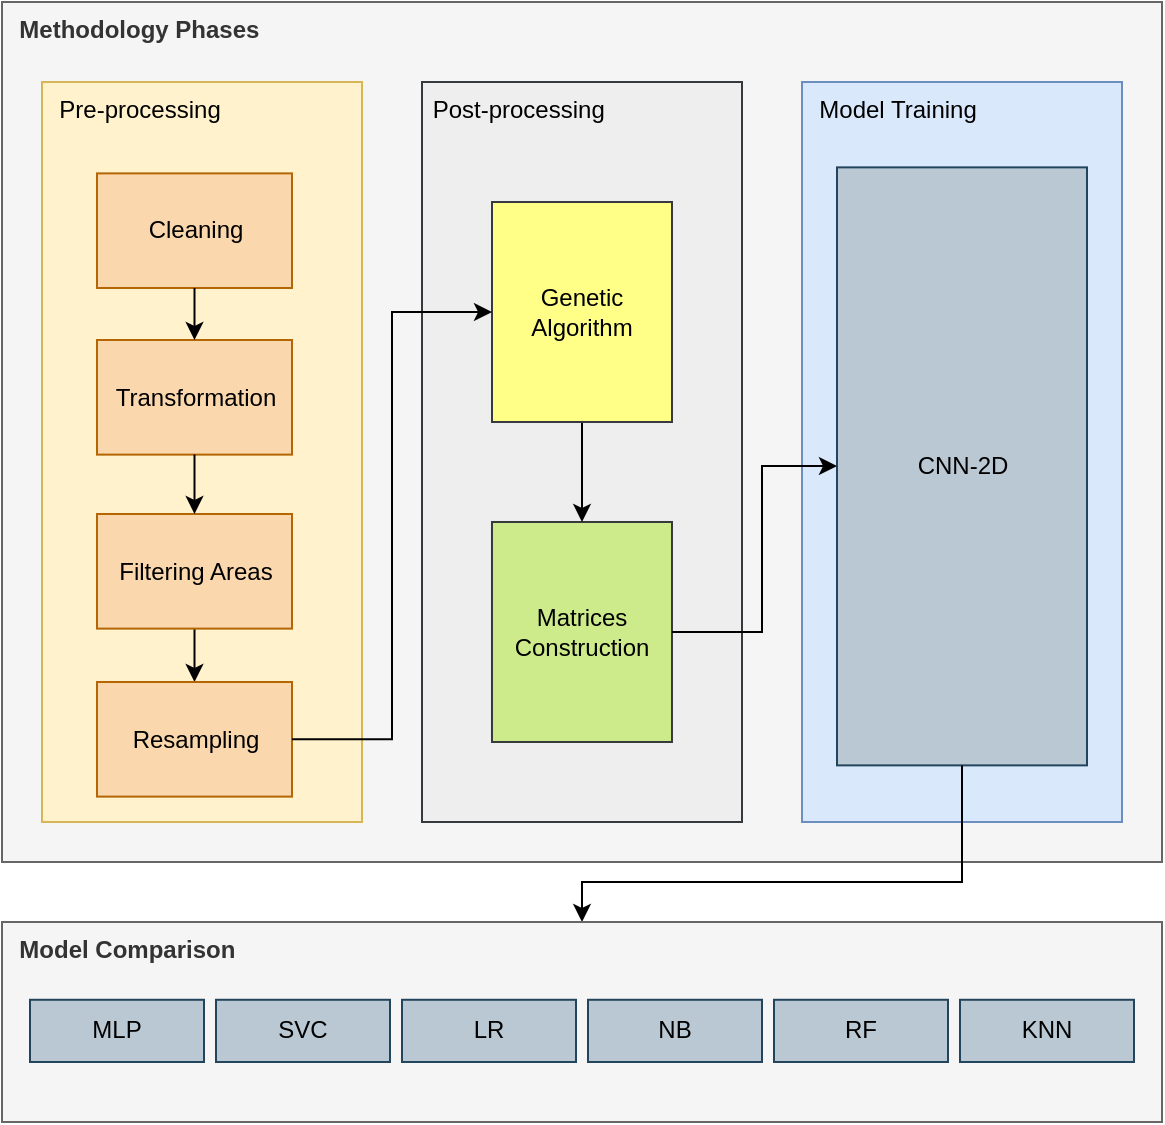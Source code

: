 <mxfile version="21.6.8" type="device">
  <diagram name="Página-1" id="uAnbATEjNzbg1E-TgKnV">
    <mxGraphModel dx="1374" dy="843" grid="1" gridSize="10" guides="1" tooltips="1" connect="1" arrows="1" fold="1" page="1" pageScale="1" pageWidth="827" pageHeight="1169" math="0" shadow="0">
      <root>
        <mxCell id="0" />
        <mxCell id="1" parent="0" />
        <mxCell id="Dptlz2PRCcSpFc9EAY_W-1" value="&lt;b&gt;&amp;nbsp; Methodology Phases&lt;/b&gt;" style="rounded=0;whiteSpace=wrap;html=1;fillColor=#f5f5f5;fontColor=#333333;strokeColor=#666666;verticalAlign=top;align=left;" parent="1" vertex="1">
          <mxGeometry x="170" y="110" width="580" height="430" as="geometry" />
        </mxCell>
        <mxCell id="Fwl7ajU-SFP8siu2tE5E-9" value="" style="group" parent="1" vertex="1" connectable="0">
          <mxGeometry x="190" y="150" width="160" height="370" as="geometry" />
        </mxCell>
        <mxCell id="bFJMQcvxy0cHlTDQ9agu-11" value="&amp;nbsp; Pre-processing" style="rounded=0;whiteSpace=wrap;html=1;fillColor=#fff2cc;strokeColor=#d6b656;verticalAlign=top;align=left;" parent="Fwl7ajU-SFP8siu2tE5E-9" vertex="1">
          <mxGeometry width="160" height="370" as="geometry" />
        </mxCell>
        <mxCell id="Dptlz2PRCcSpFc9EAY_W-2" value="Cleaning" style="rounded=0;whiteSpace=wrap;html=1;fillColor=#fad7ac;strokeColor=#b46504;" parent="Fwl7ajU-SFP8siu2tE5E-9" vertex="1">
          <mxGeometry x="27.5" y="45.69" width="97.5" height="57.31" as="geometry" />
        </mxCell>
        <mxCell id="Dptlz2PRCcSpFc9EAY_W-3" value="Transformation" style="rounded=0;whiteSpace=wrap;html=1;fillColor=#fad7ac;strokeColor=#b46504;" parent="Fwl7ajU-SFP8siu2tE5E-9" vertex="1">
          <mxGeometry x="27.5" y="129" width="97.5" height="57.31" as="geometry" />
        </mxCell>
        <mxCell id="K_sD0TF-WQ0UjtZ2ncFo-3" value="" style="edgeStyle=orthogonalEdgeStyle;rounded=0;orthogonalLoop=1;jettySize=auto;html=1;" parent="Fwl7ajU-SFP8siu2tE5E-9" source="bFJMQcvxy0cHlTDQ9agu-1" target="K_sD0TF-WQ0UjtZ2ncFo-1" edge="1">
          <mxGeometry relative="1" as="geometry" />
        </mxCell>
        <mxCell id="bFJMQcvxy0cHlTDQ9agu-1" value="Filtering Areas" style="rounded=0;whiteSpace=wrap;html=1;fillColor=#fad7ac;strokeColor=#b46504;" parent="Fwl7ajU-SFP8siu2tE5E-9" vertex="1">
          <mxGeometry x="27.5" y="215.996" width="97.5" height="57.31" as="geometry" />
        </mxCell>
        <mxCell id="bFJMQcvxy0cHlTDQ9agu-2" value="" style="edgeStyle=orthogonalEdgeStyle;rounded=0;orthogonalLoop=1;jettySize=auto;html=1;" parent="Fwl7ajU-SFP8siu2tE5E-9" source="Dptlz2PRCcSpFc9EAY_W-2" target="Dptlz2PRCcSpFc9EAY_W-3" edge="1">
          <mxGeometry relative="1" as="geometry" />
        </mxCell>
        <mxCell id="bFJMQcvxy0cHlTDQ9agu-3" value="" style="edgeStyle=orthogonalEdgeStyle;rounded=0;orthogonalLoop=1;jettySize=auto;html=1;" parent="Fwl7ajU-SFP8siu2tE5E-9" source="Dptlz2PRCcSpFc9EAY_W-3" target="bFJMQcvxy0cHlTDQ9agu-1" edge="1">
          <mxGeometry relative="1" as="geometry" />
        </mxCell>
        <mxCell id="K_sD0TF-WQ0UjtZ2ncFo-1" value="Resampling" style="rounded=0;whiteSpace=wrap;html=1;fillColor=#fad7ac;strokeColor=#b46504;" parent="Fwl7ajU-SFP8siu2tE5E-9" vertex="1">
          <mxGeometry x="27.5" y="299.996" width="97.5" height="57.31" as="geometry" />
        </mxCell>
        <mxCell id="Fwl7ajU-SFP8siu2tE5E-10" value="" style="group" parent="1" vertex="1" connectable="0">
          <mxGeometry x="380" y="150" width="190" height="370" as="geometry" />
        </mxCell>
        <mxCell id="bFJMQcvxy0cHlTDQ9agu-38" value="&amp;nbsp;Post-processing" style="rounded=0;whiteSpace=wrap;html=1;fillColor=#eeeeee;strokeColor=#36393d;verticalAlign=top;align=left;" parent="Fwl7ajU-SFP8siu2tE5E-10" vertex="1">
          <mxGeometry width="160" height="370.0" as="geometry" />
        </mxCell>
        <mxCell id="bFJMQcvxy0cHlTDQ9agu-8" value="Matrices Construction" style="rounded=0;whiteSpace=wrap;html=1;fillColor=#cdeb8b;strokeColor=#36393d;" parent="Fwl7ajU-SFP8siu2tE5E-10" vertex="1">
          <mxGeometry x="34.996" y="219.996" width="90" height="110" as="geometry" />
        </mxCell>
        <mxCell id="K_sD0TF-WQ0UjtZ2ncFo-5" value="" style="edgeStyle=orthogonalEdgeStyle;rounded=0;orthogonalLoop=1;jettySize=auto;html=1;" parent="Fwl7ajU-SFP8siu2tE5E-10" source="Fwl7ajU-SFP8siu2tE5E-8" target="bFJMQcvxy0cHlTDQ9agu-8" edge="1">
          <mxGeometry relative="1" as="geometry" />
        </mxCell>
        <mxCell id="Fwl7ajU-SFP8siu2tE5E-8" value="Genetic Algorithm" style="rounded=0;whiteSpace=wrap;html=1;fillColor=#ffff88;strokeColor=#36393d;" parent="Fwl7ajU-SFP8siu2tE5E-10" vertex="1">
          <mxGeometry x="35" y="60" width="90" height="110" as="geometry" />
        </mxCell>
        <mxCell id="bFJMQcvxy0cHlTDQ9agu-20" value="&amp;nbsp; Model Training" style="rounded=0;whiteSpace=wrap;html=1;fillColor=#dae8fc;strokeColor=#6c8ebf;verticalAlign=top;align=left;" parent="1" vertex="1">
          <mxGeometry x="570" y="150" width="160" height="370" as="geometry" />
        </mxCell>
        <mxCell id="Fwl7ajU-SFP8siu2tE5E-27" value="" style="group" parent="1" vertex="1" connectable="0">
          <mxGeometry x="587.5" y="174" width="125" height="320" as="geometry" />
        </mxCell>
        <mxCell id="bFJMQcvxy0cHlTDQ9agu-41" value="CNN-2D" style="rounded=0;whiteSpace=wrap;html=1;fillColor=#bac8d3;strokeColor=#23445d;" parent="Fwl7ajU-SFP8siu2tE5E-27" vertex="1">
          <mxGeometry y="18.69" width="125" height="299" as="geometry" />
        </mxCell>
        <mxCell id="xdGXizpQdTh8Y5BF9MXy-7" style="edgeStyle=orthogonalEdgeStyle;rounded=0;orthogonalLoop=1;jettySize=auto;html=1;exitX=0.5;exitY=1;exitDx=0;exitDy=0;" parent="1" source="bFJMQcvxy0cHlTDQ9agu-41" target="xdGXizpQdTh8Y5BF9MXy-2" edge="1">
          <mxGeometry relative="1" as="geometry">
            <Array as="points">
              <mxPoint x="650" y="550" />
              <mxPoint x="460" y="550" />
            </Array>
          </mxGeometry>
        </mxCell>
        <mxCell id="l3ageyd7dKeA1fOAkwaN-1" value="" style="group" parent="1" vertex="1" connectable="0">
          <mxGeometry x="170" y="570" width="580" height="100" as="geometry" />
        </mxCell>
        <mxCell id="xdGXizpQdTh8Y5BF9MXy-2" value="&lt;b&gt;&amp;nbsp; Model Comparison&lt;/b&gt;" style="rounded=0;whiteSpace=wrap;html=1;align=left;verticalAlign=top;fillColor=#f5f5f5;fontColor=#333333;strokeColor=#666666;" parent="l3ageyd7dKeA1fOAkwaN-1" vertex="1">
          <mxGeometry width="580" height="100" as="geometry" />
        </mxCell>
        <mxCell id="Fwl7ajU-SFP8siu2tE5E-17" value="MLP" style="rounded=0;whiteSpace=wrap;html=1;fillColor=#bac8d3;strokeColor=#23445d;" parent="l3ageyd7dKeA1fOAkwaN-1" vertex="1">
          <mxGeometry x="14" y="38.889" width="87" height="31.111" as="geometry" />
        </mxCell>
        <mxCell id="Fwl7ajU-SFP8siu2tE5E-22" value="SVC" style="rounded=0;whiteSpace=wrap;html=1;fillColor=#bac8d3;strokeColor=#23445d;" parent="l3ageyd7dKeA1fOAkwaN-1" vertex="1">
          <mxGeometry x="107" y="38.889" width="87" height="31.111" as="geometry" />
        </mxCell>
        <mxCell id="Fwl7ajU-SFP8siu2tE5E-23" value="LR" style="rounded=0;whiteSpace=wrap;html=1;fillColor=#bac8d3;strokeColor=#23445d;" parent="l3ageyd7dKeA1fOAkwaN-1" vertex="1">
          <mxGeometry x="200" y="38.889" width="87" height="31.111" as="geometry" />
        </mxCell>
        <mxCell id="Fwl7ajU-SFP8siu2tE5E-24" value="&lt;font style=&quot;font-size: 12px;&quot;&gt;KNN&lt;/font&gt;" style="rounded=0;whiteSpace=wrap;html=1;fillColor=#bac8d3;strokeColor=#23445d;" parent="l3ageyd7dKeA1fOAkwaN-1" vertex="1">
          <mxGeometry x="479" y="38.889" width="87" height="31.111" as="geometry" />
        </mxCell>
        <mxCell id="Fwl7ajU-SFP8siu2tE5E-25" value="RF" style="rounded=0;whiteSpace=wrap;html=1;fillColor=#bac8d3;strokeColor=#23445d;" parent="l3ageyd7dKeA1fOAkwaN-1" vertex="1">
          <mxGeometry x="386" y="38.889" width="87" height="31.111" as="geometry" />
        </mxCell>
        <mxCell id="Fwl7ajU-SFP8siu2tE5E-26" value="NB" style="rounded=0;whiteSpace=wrap;html=1;fillColor=#bac8d3;strokeColor=#23445d;" parent="l3ageyd7dKeA1fOAkwaN-1" vertex="1">
          <mxGeometry x="293" y="38.889" width="87" height="31.111" as="geometry" />
        </mxCell>
        <mxCell id="K_sD0TF-WQ0UjtZ2ncFo-4" value="" style="edgeStyle=orthogonalEdgeStyle;rounded=0;orthogonalLoop=1;jettySize=auto;html=1;entryX=0;entryY=0.5;entryDx=0;entryDy=0;" parent="1" source="K_sD0TF-WQ0UjtZ2ncFo-1" target="Fwl7ajU-SFP8siu2tE5E-8" edge="1">
          <mxGeometry relative="1" as="geometry" />
        </mxCell>
        <mxCell id="Ugmzmn-Kv2tqHcY_Pb3a-1" value="" style="edgeStyle=orthogonalEdgeStyle;rounded=0;orthogonalLoop=1;jettySize=auto;html=1;" parent="1" source="bFJMQcvxy0cHlTDQ9agu-8" target="bFJMQcvxy0cHlTDQ9agu-41" edge="1">
          <mxGeometry relative="1" as="geometry">
            <Array as="points">
              <mxPoint x="550" y="425" />
              <mxPoint x="550" y="342" />
            </Array>
          </mxGeometry>
        </mxCell>
      </root>
    </mxGraphModel>
  </diagram>
</mxfile>
